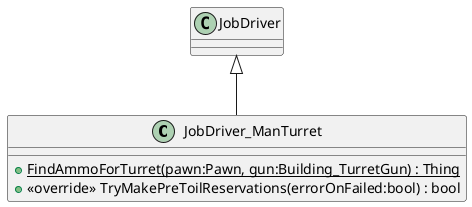 @startuml
class JobDriver_ManTurret {
    + {static} FindAmmoForTurret(pawn:Pawn, gun:Building_TurretGun) : Thing
    + <<override>> TryMakePreToilReservations(errorOnFailed:bool) : bool
}
JobDriver <|-- JobDriver_ManTurret
@enduml
